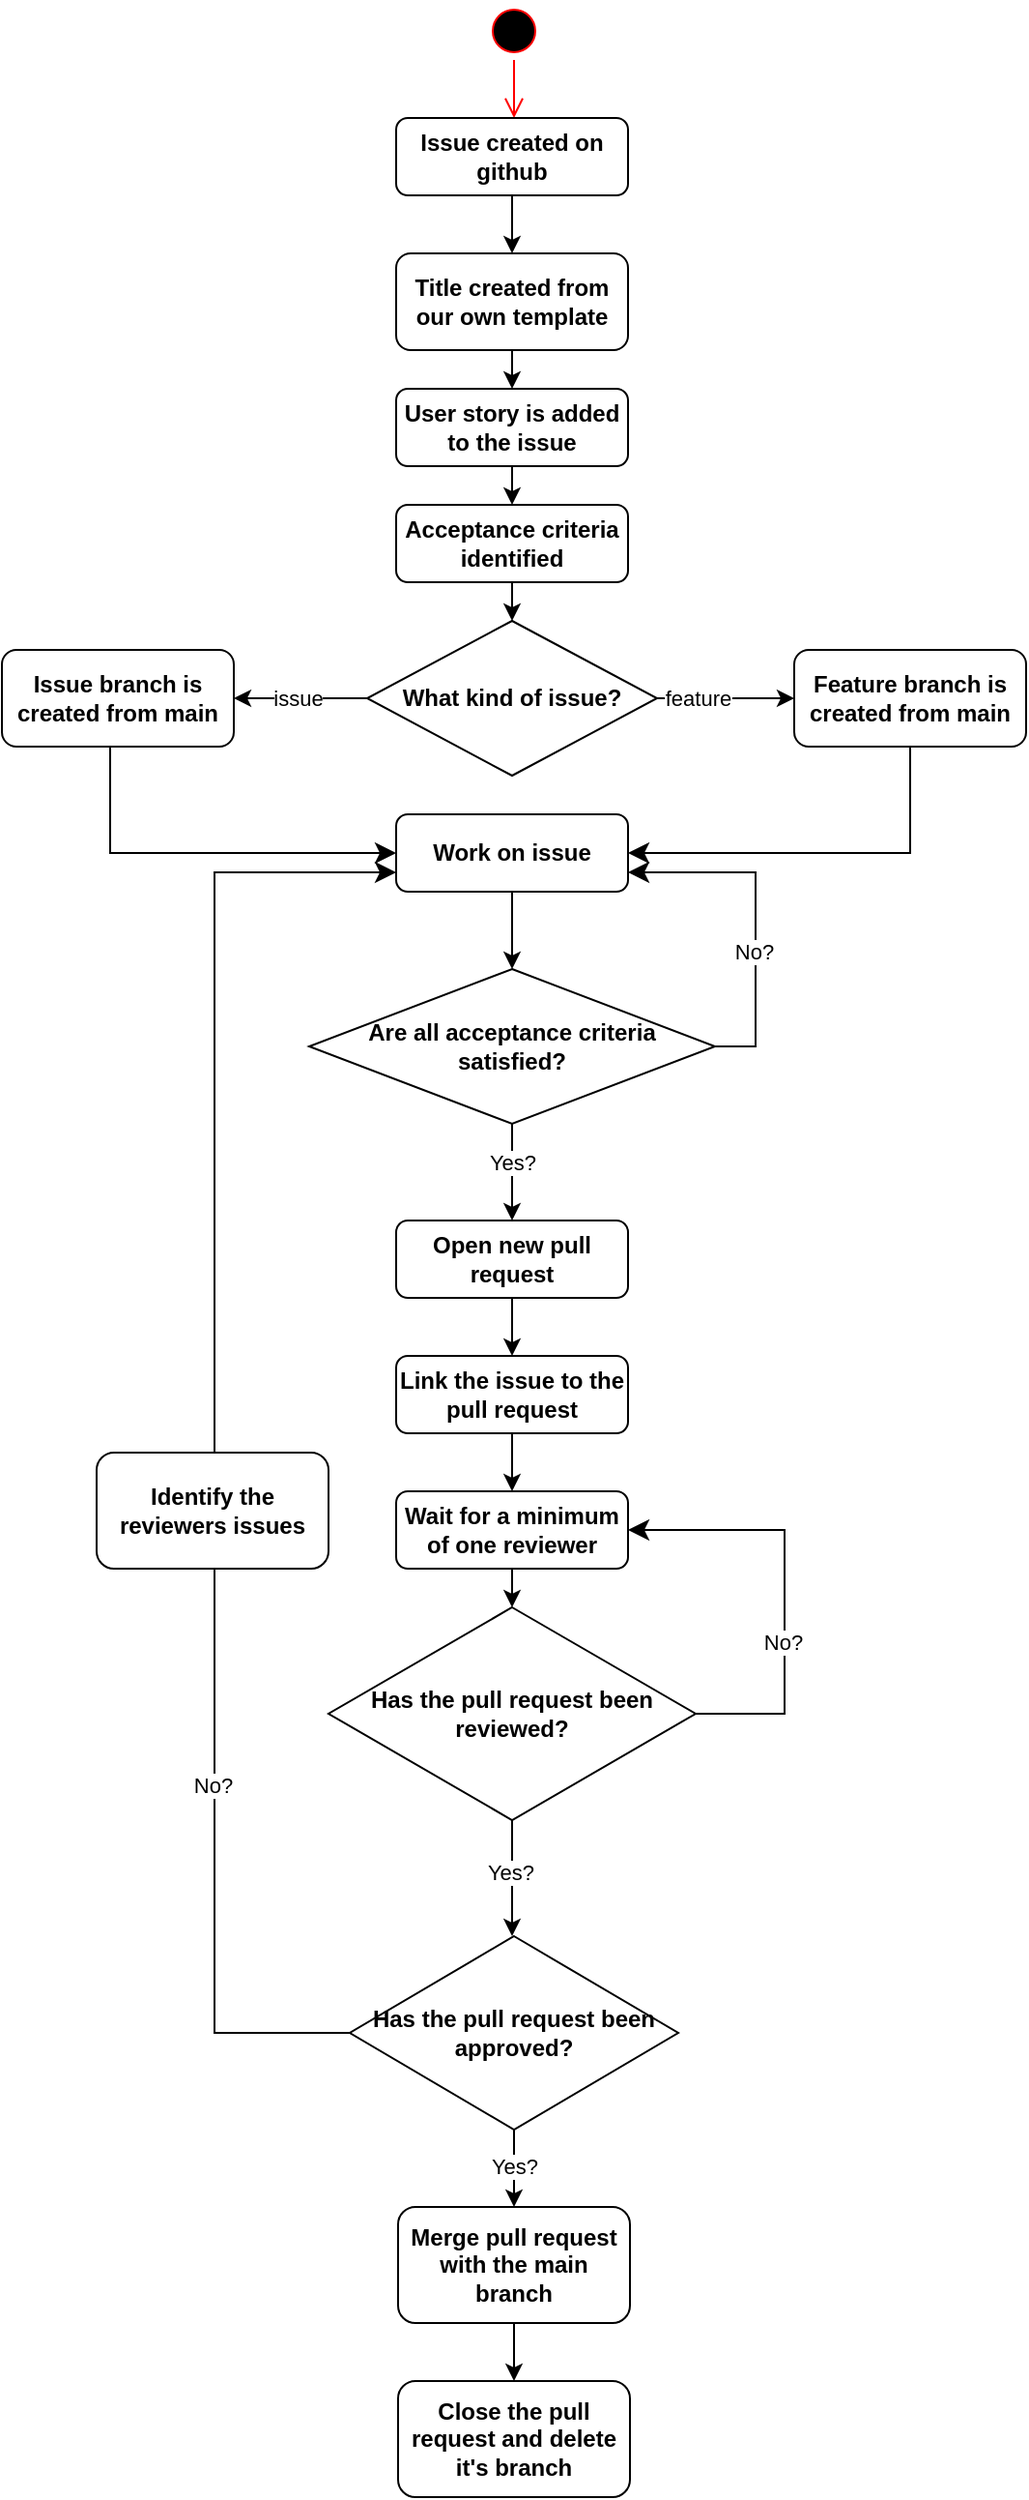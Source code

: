 <mxfile version="25.0.2">
  <diagram name="Side-1" id="fcATAvU5OOf7OwCZTNCH">
    <mxGraphModel dx="1590" dy="1212" grid="1" gridSize="10" guides="1" tooltips="1" connect="1" arrows="1" fold="1" page="1" pageScale="1" pageWidth="827" pageHeight="1169" math="0" shadow="0">
      <root>
        <mxCell id="0" />
        <mxCell id="1" parent="0" />
        <mxCell id="EIjOzvA-XhqZiqx_ZJEE-1" value="" style="ellipse;html=1;shape=startState;fillColor=#000000;strokeColor=#ff0000;" vertex="1" parent="1">
          <mxGeometry x="399" y="130" width="30" height="30" as="geometry" />
        </mxCell>
        <mxCell id="EIjOzvA-XhqZiqx_ZJEE-2" value="" style="edgeStyle=orthogonalEdgeStyle;html=1;verticalAlign=bottom;endArrow=open;endSize=8;strokeColor=#ff0000;rounded=0;" edge="1" source="EIjOzvA-XhqZiqx_ZJEE-1" parent="1">
          <mxGeometry relative="1" as="geometry">
            <mxPoint x="414" y="190" as="targetPoint" />
          </mxGeometry>
        </mxCell>
        <mxCell id="EIjOzvA-XhqZiqx_ZJEE-9" style="edgeStyle=orthogonalEdgeStyle;rounded=0;orthogonalLoop=1;jettySize=auto;html=1;entryX=0.5;entryY=0;entryDx=0;entryDy=0;" edge="1" parent="1" source="EIjOzvA-XhqZiqx_ZJEE-3" target="EIjOzvA-XhqZiqx_ZJEE-8">
          <mxGeometry relative="1" as="geometry" />
        </mxCell>
        <mxCell id="EIjOzvA-XhqZiqx_ZJEE-3" value="&lt;b&gt;Issue created on github&lt;/b&gt;" style="rounded=1;whiteSpace=wrap;html=1;" vertex="1" parent="1">
          <mxGeometry x="353" y="190" width="120" height="40" as="geometry" />
        </mxCell>
        <mxCell id="EIjOzvA-XhqZiqx_ZJEE-7" style="edgeStyle=orthogonalEdgeStyle;rounded=0;orthogonalLoop=1;jettySize=auto;html=1;" edge="1" parent="1" source="EIjOzvA-XhqZiqx_ZJEE-4">
          <mxGeometry relative="1" as="geometry">
            <mxPoint x="413" y="390" as="targetPoint" />
          </mxGeometry>
        </mxCell>
        <mxCell id="EIjOzvA-XhqZiqx_ZJEE-4" value="&lt;b&gt;User story is added to the issue&lt;/b&gt;" style="rounded=1;whiteSpace=wrap;html=1;" vertex="1" parent="1">
          <mxGeometry x="353" y="330" width="120" height="40" as="geometry" />
        </mxCell>
        <mxCell id="EIjOzvA-XhqZiqx_ZJEE-13" style="edgeStyle=orthogonalEdgeStyle;rounded=0;orthogonalLoop=1;jettySize=auto;html=1;" edge="1" parent="1" source="EIjOzvA-XhqZiqx_ZJEE-6">
          <mxGeometry relative="1" as="geometry">
            <mxPoint x="413" y="450" as="targetPoint" />
          </mxGeometry>
        </mxCell>
        <mxCell id="EIjOzvA-XhqZiqx_ZJEE-6" value="&lt;b&gt;Acceptance criteria identified&lt;/b&gt;" style="rounded=1;whiteSpace=wrap;html=1;" vertex="1" parent="1">
          <mxGeometry x="353" y="390" width="120" height="40" as="geometry" />
        </mxCell>
        <mxCell id="EIjOzvA-XhqZiqx_ZJEE-10" style="edgeStyle=orthogonalEdgeStyle;rounded=0;orthogonalLoop=1;jettySize=auto;html=1;" edge="1" parent="1" source="EIjOzvA-XhqZiqx_ZJEE-8">
          <mxGeometry relative="1" as="geometry">
            <mxPoint x="413" y="330" as="targetPoint" />
          </mxGeometry>
        </mxCell>
        <mxCell id="EIjOzvA-XhqZiqx_ZJEE-8" value="&lt;b&gt;Title created from our own template&lt;/b&gt;" style="rounded=1;whiteSpace=wrap;html=1;" vertex="1" parent="1">
          <mxGeometry x="353" y="260" width="120" height="50" as="geometry" />
        </mxCell>
        <mxCell id="EIjOzvA-XhqZiqx_ZJEE-14" style="edgeStyle=orthogonalEdgeStyle;rounded=0;orthogonalLoop=1;jettySize=auto;html=1;" edge="1" parent="1" source="EIjOzvA-XhqZiqx_ZJEE-12">
          <mxGeometry relative="1" as="geometry">
            <mxPoint x="559" y="490" as="targetPoint" />
          </mxGeometry>
        </mxCell>
        <mxCell id="EIjOzvA-XhqZiqx_ZJEE-15" value="feature" style="edgeLabel;html=1;align=center;verticalAlign=middle;resizable=0;points=[];" vertex="1" connectable="0" parent="EIjOzvA-XhqZiqx_ZJEE-14">
          <mxGeometry x="-0.41" relative="1" as="geometry">
            <mxPoint as="offset" />
          </mxGeometry>
        </mxCell>
        <mxCell id="EIjOzvA-XhqZiqx_ZJEE-16" style="edgeStyle=orthogonalEdgeStyle;rounded=0;orthogonalLoop=1;jettySize=auto;html=1;" edge="1" parent="1" source="EIjOzvA-XhqZiqx_ZJEE-12">
          <mxGeometry relative="1" as="geometry">
            <mxPoint x="269" y="490" as="targetPoint" />
          </mxGeometry>
        </mxCell>
        <mxCell id="EIjOzvA-XhqZiqx_ZJEE-17" value="issue" style="edgeLabel;html=1;align=center;verticalAlign=middle;resizable=0;points=[];" vertex="1" connectable="0" parent="EIjOzvA-XhqZiqx_ZJEE-16">
          <mxGeometry x="0.065" y="-1" relative="1" as="geometry">
            <mxPoint as="offset" />
          </mxGeometry>
        </mxCell>
        <mxCell id="EIjOzvA-XhqZiqx_ZJEE-12" value="&lt;b&gt;What kind of issue?&lt;/b&gt;" style="rhombus;whiteSpace=wrap;html=1;" vertex="1" parent="1">
          <mxGeometry x="338" y="450" width="150" height="80" as="geometry" />
        </mxCell>
        <mxCell id="EIjOzvA-XhqZiqx_ZJEE-18" value="&lt;b&gt;Issue branch is created from main&lt;/b&gt;" style="rounded=1;whiteSpace=wrap;html=1;" vertex="1" parent="1">
          <mxGeometry x="149" y="465" width="120" height="50" as="geometry" />
        </mxCell>
        <mxCell id="EIjOzvA-XhqZiqx_ZJEE-61" value="&lt;b&gt;Feature branch is created from main&lt;/b&gt;" style="rounded=1;whiteSpace=wrap;html=1;" vertex="1" parent="1">
          <mxGeometry x="559" y="465" width="120" height="50" as="geometry" />
        </mxCell>
        <mxCell id="EIjOzvA-XhqZiqx_ZJEE-81" style="edgeStyle=orthogonalEdgeStyle;rounded=0;orthogonalLoop=1;jettySize=auto;html=1;entryX=0.5;entryY=0;entryDx=0;entryDy=0;" edge="1" parent="1" source="EIjOzvA-XhqZiqx_ZJEE-63" target="EIjOzvA-XhqZiqx_ZJEE-70">
          <mxGeometry relative="1" as="geometry" />
        </mxCell>
        <mxCell id="EIjOzvA-XhqZiqx_ZJEE-63" value="&lt;b&gt;Work on issue&lt;/b&gt;" style="rounded=1;whiteSpace=wrap;html=1;" vertex="1" parent="1">
          <mxGeometry x="353" y="550" width="120" height="40" as="geometry" />
        </mxCell>
        <mxCell id="EIjOzvA-XhqZiqx_ZJEE-68" value="" style="edgeStyle=segmentEdgeStyle;endArrow=classic;html=1;curved=0;rounded=0;endSize=8;startSize=8;exitX=0.5;exitY=1;exitDx=0;exitDy=0;entryX=1;entryY=0.5;entryDx=0;entryDy=0;" edge="1" parent="1" source="EIjOzvA-XhqZiqx_ZJEE-61" target="EIjOzvA-XhqZiqx_ZJEE-63">
          <mxGeometry width="50" height="50" relative="1" as="geometry">
            <mxPoint x="629" y="530" as="sourcePoint" />
            <mxPoint x="539" y="610" as="targetPoint" />
            <Array as="points">
              <mxPoint x="619" y="570" />
            </Array>
          </mxGeometry>
        </mxCell>
        <mxCell id="EIjOzvA-XhqZiqx_ZJEE-69" value="" style="edgeStyle=segmentEdgeStyle;endArrow=classic;html=1;curved=0;rounded=0;endSize=8;startSize=8;exitX=0.5;exitY=1;exitDx=0;exitDy=0;entryX=0;entryY=0.5;entryDx=0;entryDy=0;" edge="1" parent="1" target="EIjOzvA-XhqZiqx_ZJEE-63">
          <mxGeometry width="50" height="50" relative="1" as="geometry">
            <mxPoint x="205" y="515" as="sourcePoint" />
            <mxPoint x="59" y="600" as="targetPoint" />
            <Array as="points">
              <mxPoint x="205" y="570" />
            </Array>
          </mxGeometry>
        </mxCell>
        <mxCell id="EIjOzvA-XhqZiqx_ZJEE-77" style="edgeStyle=orthogonalEdgeStyle;rounded=0;orthogonalLoop=1;jettySize=auto;html=1;" edge="1" parent="1" source="EIjOzvA-XhqZiqx_ZJEE-70">
          <mxGeometry relative="1" as="geometry">
            <mxPoint x="413" y="760" as="targetPoint" />
          </mxGeometry>
        </mxCell>
        <mxCell id="EIjOzvA-XhqZiqx_ZJEE-78" value="Yes?" style="edgeLabel;html=1;align=center;verticalAlign=middle;resizable=0;points=[];" vertex="1" connectable="0" parent="EIjOzvA-XhqZiqx_ZJEE-77">
          <mxGeometry x="-0.212" relative="1" as="geometry">
            <mxPoint as="offset" />
          </mxGeometry>
        </mxCell>
        <mxCell id="EIjOzvA-XhqZiqx_ZJEE-70" value="&lt;b&gt;Are all acceptance criteria satisfied?&lt;/b&gt;" style="rhombus;whiteSpace=wrap;html=1;" vertex="1" parent="1">
          <mxGeometry x="308" y="630" width="210" height="80" as="geometry" />
        </mxCell>
        <mxCell id="EIjOzvA-XhqZiqx_ZJEE-75" value="" style="edgeStyle=segmentEdgeStyle;endArrow=classic;html=1;curved=0;rounded=0;endSize=8;startSize=8;entryX=1;entryY=0.75;entryDx=0;entryDy=0;exitX=1;exitY=0.5;exitDx=0;exitDy=0;" edge="1" parent="1" source="EIjOzvA-XhqZiqx_ZJEE-70" target="EIjOzvA-XhqZiqx_ZJEE-63">
          <mxGeometry width="50" height="50" relative="1" as="geometry">
            <mxPoint x="509" y="670" as="sourcePoint" />
            <mxPoint x="539" y="580" as="targetPoint" />
            <Array as="points">
              <mxPoint x="539" y="670" />
              <mxPoint x="539" y="580" />
            </Array>
          </mxGeometry>
        </mxCell>
        <mxCell id="EIjOzvA-XhqZiqx_ZJEE-76" value="No?" style="edgeLabel;html=1;align=center;verticalAlign=middle;resizable=0;points=[];" vertex="1" connectable="0" parent="EIjOzvA-XhqZiqx_ZJEE-75">
          <mxGeometry x="-0.418" y="1" relative="1" as="geometry">
            <mxPoint y="-19" as="offset" />
          </mxGeometry>
        </mxCell>
        <mxCell id="EIjOzvA-XhqZiqx_ZJEE-83" style="edgeStyle=orthogonalEdgeStyle;rounded=0;orthogonalLoop=1;jettySize=auto;html=1;entryX=0.5;entryY=0;entryDx=0;entryDy=0;" edge="1" parent="1" source="EIjOzvA-XhqZiqx_ZJEE-79" target="EIjOzvA-XhqZiqx_ZJEE-82">
          <mxGeometry relative="1" as="geometry" />
        </mxCell>
        <mxCell id="EIjOzvA-XhqZiqx_ZJEE-79" value="&lt;b&gt;Open new pull request&lt;/b&gt;" style="rounded=1;whiteSpace=wrap;html=1;" vertex="1" parent="1">
          <mxGeometry x="353" y="760" width="120" height="40" as="geometry" />
        </mxCell>
        <mxCell id="EIjOzvA-XhqZiqx_ZJEE-85" style="edgeStyle=orthogonalEdgeStyle;rounded=0;orthogonalLoop=1;jettySize=auto;html=1;entryX=0.5;entryY=0;entryDx=0;entryDy=0;" edge="1" parent="1" source="EIjOzvA-XhqZiqx_ZJEE-82" target="EIjOzvA-XhqZiqx_ZJEE-84">
          <mxGeometry relative="1" as="geometry" />
        </mxCell>
        <mxCell id="EIjOzvA-XhqZiqx_ZJEE-82" value="&lt;b&gt;Link the issue to the pull request&lt;/b&gt;" style="rounded=1;whiteSpace=wrap;html=1;" vertex="1" parent="1">
          <mxGeometry x="353" y="830" width="120" height="40" as="geometry" />
        </mxCell>
        <mxCell id="EIjOzvA-XhqZiqx_ZJEE-87" style="edgeStyle=orthogonalEdgeStyle;rounded=0;orthogonalLoop=1;jettySize=auto;html=1;" edge="1" parent="1" source="EIjOzvA-XhqZiqx_ZJEE-84">
          <mxGeometry relative="1" as="geometry">
            <mxPoint x="413" y="960" as="targetPoint" />
          </mxGeometry>
        </mxCell>
        <mxCell id="EIjOzvA-XhqZiqx_ZJEE-84" value="&lt;b&gt;Wait for a minimum of one reviewer&lt;/b&gt;" style="rounded=1;whiteSpace=wrap;html=1;" vertex="1" parent="1">
          <mxGeometry x="353" y="900" width="120" height="40" as="geometry" />
        </mxCell>
        <mxCell id="EIjOzvA-XhqZiqx_ZJEE-92" style="edgeStyle=orthogonalEdgeStyle;rounded=0;orthogonalLoop=1;jettySize=auto;html=1;" edge="1" parent="1" source="EIjOzvA-XhqZiqx_ZJEE-86">
          <mxGeometry relative="1" as="geometry">
            <mxPoint x="413" y="1130" as="targetPoint" />
          </mxGeometry>
        </mxCell>
        <mxCell id="EIjOzvA-XhqZiqx_ZJEE-93" value="Yes?" style="edgeLabel;html=1;align=center;verticalAlign=middle;resizable=0;points=[];" vertex="1" connectable="0" parent="EIjOzvA-XhqZiqx_ZJEE-92">
          <mxGeometry x="-0.129" y="-1" relative="1" as="geometry">
            <mxPoint as="offset" />
          </mxGeometry>
        </mxCell>
        <mxCell id="EIjOzvA-XhqZiqx_ZJEE-86" value="&lt;b&gt;Has the pull request been reviewed?&lt;/b&gt;" style="rhombus;whiteSpace=wrap;html=1;" vertex="1" parent="1">
          <mxGeometry x="318" y="960" width="190" height="110" as="geometry" />
        </mxCell>
        <mxCell id="EIjOzvA-XhqZiqx_ZJEE-90" value="" style="edgeStyle=segmentEdgeStyle;endArrow=classic;html=1;curved=0;rounded=0;endSize=8;startSize=8;entryX=1;entryY=0.5;entryDx=0;entryDy=0;exitX=1;exitY=0.5;exitDx=0;exitDy=0;" edge="1" parent="1" source="EIjOzvA-XhqZiqx_ZJEE-86" target="EIjOzvA-XhqZiqx_ZJEE-84">
          <mxGeometry width="50" height="50" relative="1" as="geometry">
            <mxPoint x="533" y="1030" as="sourcePoint" />
            <mxPoint x="488" y="940" as="targetPoint" />
            <Array as="points">
              <mxPoint x="554" y="1015" />
              <mxPoint x="554" y="920" />
            </Array>
          </mxGeometry>
        </mxCell>
        <mxCell id="EIjOzvA-XhqZiqx_ZJEE-91" value="No?" style="edgeLabel;html=1;align=center;verticalAlign=middle;resizable=0;points=[];" vertex="1" connectable="0" parent="EIjOzvA-XhqZiqx_ZJEE-90">
          <mxGeometry x="-0.418" y="1" relative="1" as="geometry">
            <mxPoint y="-19" as="offset" />
          </mxGeometry>
        </mxCell>
        <mxCell id="EIjOzvA-XhqZiqx_ZJEE-96" style="edgeStyle=orthogonalEdgeStyle;rounded=0;orthogonalLoop=1;jettySize=auto;html=1;" edge="1" parent="1" source="EIjOzvA-XhqZiqx_ZJEE-95">
          <mxGeometry relative="1" as="geometry">
            <mxPoint x="414" y="1270" as="targetPoint" />
          </mxGeometry>
        </mxCell>
        <mxCell id="EIjOzvA-XhqZiqx_ZJEE-97" value="Yes?" style="edgeLabel;html=1;align=center;verticalAlign=middle;resizable=0;points=[];" vertex="1" connectable="0" parent="EIjOzvA-XhqZiqx_ZJEE-96">
          <mxGeometry x="-0.066" relative="1" as="geometry">
            <mxPoint as="offset" />
          </mxGeometry>
        </mxCell>
        <mxCell id="EIjOzvA-XhqZiqx_ZJEE-95" value="&lt;b&gt;Has the pull request been approved?&lt;/b&gt;" style="rhombus;whiteSpace=wrap;html=1;" vertex="1" parent="1">
          <mxGeometry x="329" y="1130" width="170" height="100" as="geometry" />
        </mxCell>
        <mxCell id="EIjOzvA-XhqZiqx_ZJEE-98" value="" style="edgeStyle=segmentEdgeStyle;endArrow=classic;html=1;curved=0;rounded=0;endSize=8;startSize=8;exitX=0;exitY=0.5;exitDx=0;exitDy=0;entryX=0;entryY=0.75;entryDx=0;entryDy=0;" edge="1" parent="1" source="EIjOzvA-XhqZiqx_ZJEE-95" target="EIjOzvA-XhqZiqx_ZJEE-63">
          <mxGeometry width="50" height="50" relative="1" as="geometry">
            <mxPoint x="244" y="1223" as="sourcePoint" />
            <mxPoint x="349" y="580" as="targetPoint" />
            <Array as="points">
              <mxPoint x="259" y="1180" />
              <mxPoint x="259" y="580" />
            </Array>
          </mxGeometry>
        </mxCell>
        <mxCell id="EIjOzvA-XhqZiqx_ZJEE-99" value="No?" style="edgeLabel;html=1;align=center;verticalAlign=middle;resizable=0;points=[];" vertex="1" connectable="0" parent="EIjOzvA-XhqZiqx_ZJEE-98">
          <mxGeometry x="-0.418" y="1" relative="1" as="geometry">
            <mxPoint y="24" as="offset" />
          </mxGeometry>
        </mxCell>
        <mxCell id="EIjOzvA-XhqZiqx_ZJEE-100" value="&lt;b&gt;Identify the reviewers issues&lt;/b&gt;" style="rounded=1;whiteSpace=wrap;html=1;" vertex="1" parent="1">
          <mxGeometry x="198" y="880" width="120" height="60" as="geometry" />
        </mxCell>
        <mxCell id="EIjOzvA-XhqZiqx_ZJEE-107" style="edgeStyle=orthogonalEdgeStyle;rounded=0;orthogonalLoop=1;jettySize=auto;html=1;entryX=0.5;entryY=0;entryDx=0;entryDy=0;" edge="1" parent="1" source="EIjOzvA-XhqZiqx_ZJEE-101" target="EIjOzvA-XhqZiqx_ZJEE-106">
          <mxGeometry relative="1" as="geometry" />
        </mxCell>
        <mxCell id="EIjOzvA-XhqZiqx_ZJEE-101" value="&lt;b&gt;Merge pull request with the main branch&lt;/b&gt;" style="rounded=1;whiteSpace=wrap;html=1;" vertex="1" parent="1">
          <mxGeometry x="354" y="1270" width="120" height="60" as="geometry" />
        </mxCell>
        <mxCell id="EIjOzvA-XhqZiqx_ZJEE-106" value="&lt;b&gt;Close the pull request and delete it&#39;s branch&lt;/b&gt;" style="rounded=1;whiteSpace=wrap;html=1;" vertex="1" parent="1">
          <mxGeometry x="354" y="1360" width="120" height="60" as="geometry" />
        </mxCell>
      </root>
    </mxGraphModel>
  </diagram>
</mxfile>
